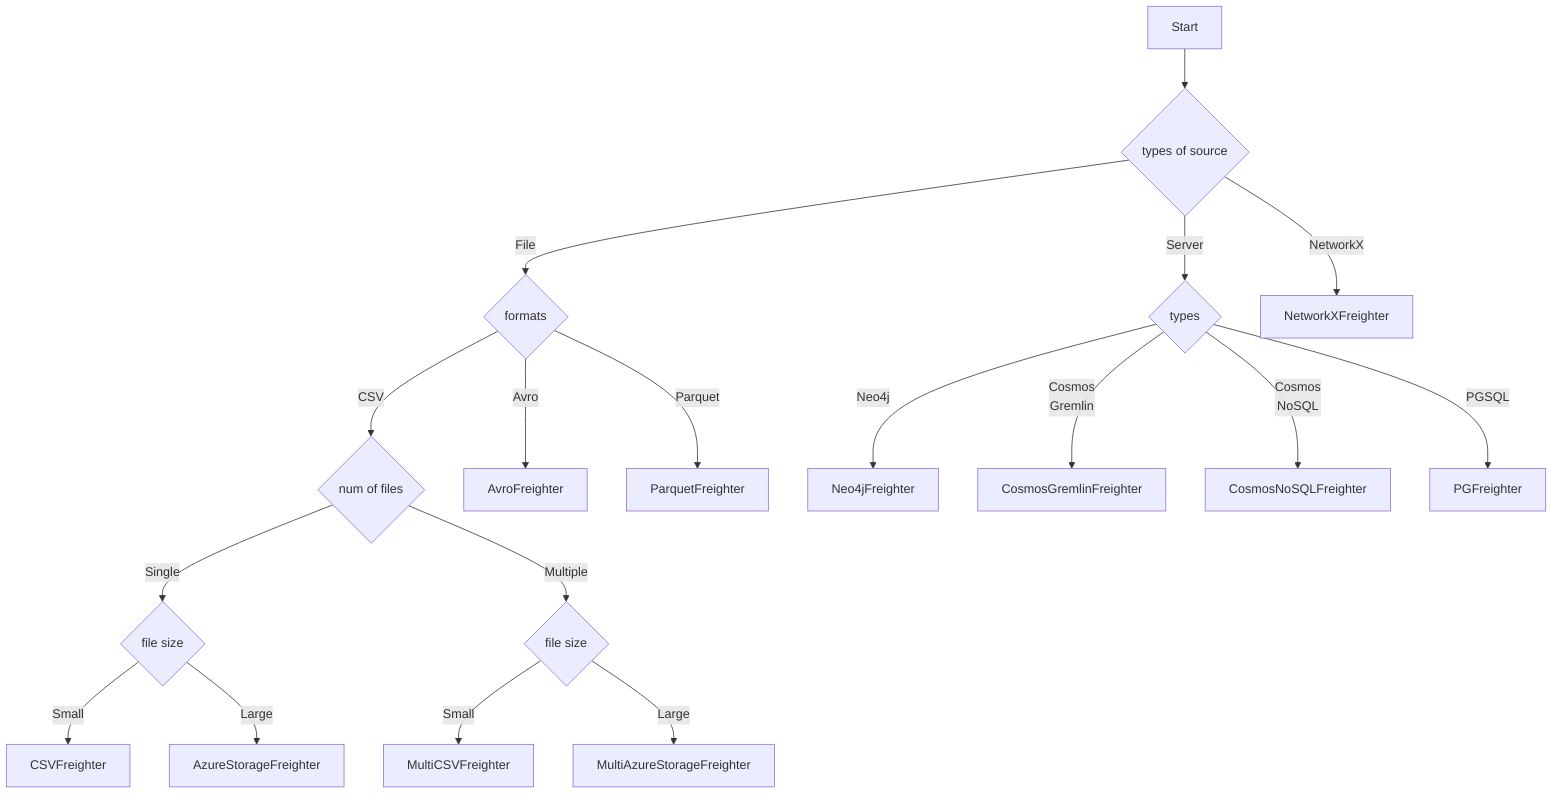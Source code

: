 flowchart TD
    A["Start"] --> B{"types of source"}
    B -- File --> C{"formats"}
    B -- Server --> D{"types"}
    B -- NetworkX --> M["NetworkXFreighter"]
    C -- CSV --> E{"num of files"}
    C -- Avro --> F["AvroFreighter"]
    C -- Parquet --> G["ParquetFreighter"]
    E -- Single --> H{"file size"}
    E -- Multiple --> I{"file size"}
    H -- Small --> N["CSVFreighter"]
    H -- Large --> O["AzureStorageFreighter"]
    I -- Small --> P["MultiCSVFreighter"]
    I -- Large --> Q["MultiAzureStorageFreighter"]
    D -- Neo4j --> J["Neo4jFreighter"]
    D -- "Cosmos<br>Gremlin" --> K["CosmosGremlinFreighter"]
    D -- "Cosmos<br>NoSQL" --> R["CosmosNoSQLFreighter"]
    D -- PGSQL --> L["PGFreighter"]
